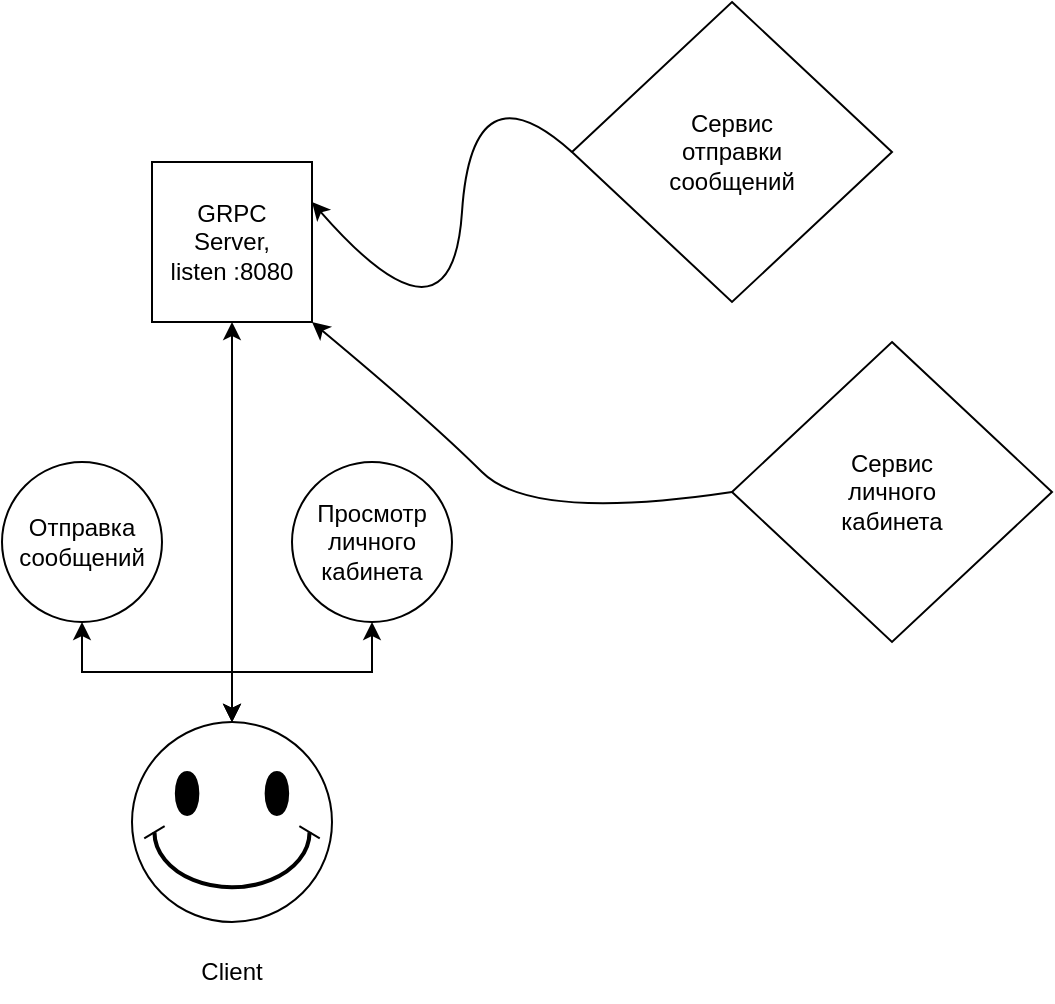 <mxfile version="15.5.8" type="device"><diagram id="AYBeTIMMwwulKxudIdl6" name="Page-1"><mxGraphModel dx="946" dy="518" grid="1" gridSize="10" guides="1" tooltips="1" connect="1" arrows="1" fold="1" page="1" pageScale="1" pageWidth="850" pageHeight="1100" math="0" shadow="0"><root><mxCell id="0"/><mxCell id="1" parent="0"/><mxCell id="PbD_MzsAP4nsqE3BiJ3y-1" value="" style="whiteSpace=wrap;html=1;aspect=fixed;" vertex="1" parent="1"><mxGeometry x="100" y="100" width="80" height="80" as="geometry"/></mxCell><mxCell id="PbD_MzsAP4nsqE3BiJ3y-2" value="GRPC Server, listen :8080" style="text;html=1;strokeColor=none;fillColor=none;align=center;verticalAlign=middle;whiteSpace=wrap;rounded=0;" vertex="1" parent="1"><mxGeometry x="105" y="117.5" width="70" height="45" as="geometry"/></mxCell><mxCell id="PbD_MzsAP4nsqE3BiJ3y-16" style="edgeStyle=orthogonalEdgeStyle;rounded=0;orthogonalLoop=1;jettySize=auto;html=1;entryX=0.5;entryY=1;entryDx=0;entryDy=0;startArrow=classic;startFill=1;" edge="1" parent="1" source="PbD_MzsAP4nsqE3BiJ3y-4" target="PbD_MzsAP4nsqE3BiJ3y-13"><mxGeometry relative="1" as="geometry"/></mxCell><mxCell id="PbD_MzsAP4nsqE3BiJ3y-17" style="edgeStyle=orthogonalEdgeStyle;rounded=0;orthogonalLoop=1;jettySize=auto;html=1;entryX=0.5;entryY=1;entryDx=0;entryDy=0;startArrow=classic;startFill=1;" edge="1" parent="1" source="PbD_MzsAP4nsqE3BiJ3y-4" target="PbD_MzsAP4nsqE3BiJ3y-14"><mxGeometry relative="1" as="geometry"/></mxCell><mxCell id="PbD_MzsAP4nsqE3BiJ3y-4" value="" style="verticalLabelPosition=bottom;verticalAlign=top;html=1;shape=mxgraph.basic.smiley" vertex="1" parent="1"><mxGeometry x="90" y="380" width="100" height="100" as="geometry"/></mxCell><mxCell id="PbD_MzsAP4nsqE3BiJ3y-5" value="Client" style="text;html=1;strokeColor=none;fillColor=none;align=center;verticalAlign=middle;whiteSpace=wrap;rounded=0;" vertex="1" parent="1"><mxGeometry x="110" y="490" width="60" height="30" as="geometry"/></mxCell><mxCell id="PbD_MzsAP4nsqE3BiJ3y-7" value="" style="rhombus;whiteSpace=wrap;html=1;" vertex="1" parent="1"><mxGeometry x="310" y="20" width="160" height="150" as="geometry"/></mxCell><mxCell id="PbD_MzsAP4nsqE3BiJ3y-8" value="Сервис отправки сообщений" style="text;html=1;strokeColor=none;fillColor=none;align=center;verticalAlign=middle;whiteSpace=wrap;rounded=0;" vertex="1" parent="1"><mxGeometry x="360" y="80" width="60" height="30" as="geometry"/></mxCell><mxCell id="PbD_MzsAP4nsqE3BiJ3y-9" value="" style="rhombus;whiteSpace=wrap;html=1;" vertex="1" parent="1"><mxGeometry x="390" y="190" width="160" height="150" as="geometry"/></mxCell><mxCell id="PbD_MzsAP4nsqE3BiJ3y-10" value="Сервис личного кабинета" style="text;html=1;strokeColor=none;fillColor=none;align=center;verticalAlign=middle;whiteSpace=wrap;rounded=0;" vertex="1" parent="1"><mxGeometry x="440" y="250" width="60" height="30" as="geometry"/></mxCell><mxCell id="PbD_MzsAP4nsqE3BiJ3y-11" value="" style="curved=1;endArrow=classic;html=1;rounded=0;exitX=0;exitY=0.5;exitDx=0;exitDy=0;entryX=1;entryY=0.25;entryDx=0;entryDy=0;" edge="1" parent="1" source="PbD_MzsAP4nsqE3BiJ3y-7" target="PbD_MzsAP4nsqE3BiJ3y-1"><mxGeometry width="50" height="50" relative="1" as="geometry"><mxPoint x="250" y="250" as="sourcePoint"/><mxPoint x="300" y="200" as="targetPoint"/><Array as="points"><mxPoint x="260" y="50"/><mxPoint x="250" y="200"/></Array></mxGeometry></mxCell><mxCell id="PbD_MzsAP4nsqE3BiJ3y-12" value="" style="curved=1;endArrow=classic;html=1;rounded=0;entryX=1;entryY=1;entryDx=0;entryDy=0;exitX=0;exitY=0.5;exitDx=0;exitDy=0;" edge="1" parent="1" source="PbD_MzsAP4nsqE3BiJ3y-9" target="PbD_MzsAP4nsqE3BiJ3y-1"><mxGeometry width="50" height="50" relative="1" as="geometry"><mxPoint x="240" y="280" as="sourcePoint"/><mxPoint x="290" y="230" as="targetPoint"/><Array as="points"><mxPoint x="290" y="280"/><mxPoint x="240" y="230"/></Array></mxGeometry></mxCell><mxCell id="PbD_MzsAP4nsqE3BiJ3y-13" value="Отправка сообщений" style="ellipse;whiteSpace=wrap;html=1;aspect=fixed;" vertex="1" parent="1"><mxGeometry x="25" y="250" width="80" height="80" as="geometry"/></mxCell><mxCell id="PbD_MzsAP4nsqE3BiJ3y-14" value="Просмотр личного кабинета" style="ellipse;whiteSpace=wrap;html=1;aspect=fixed;" vertex="1" parent="1"><mxGeometry x="170" y="250" width="80" height="80" as="geometry"/></mxCell><mxCell id="PbD_MzsAP4nsqE3BiJ3y-15" value="" style="endArrow=classic;startArrow=classic;html=1;rounded=0;entryX=0.5;entryY=1;entryDx=0;entryDy=0;exitX=0.5;exitY=0;exitDx=0;exitDy=0;exitPerimeter=0;" edge="1" parent="1" source="PbD_MzsAP4nsqE3BiJ3y-4" target="PbD_MzsAP4nsqE3BiJ3y-1"><mxGeometry width="50" height="50" relative="1" as="geometry"><mxPoint x="110" y="260" as="sourcePoint"/><mxPoint x="160" y="210" as="targetPoint"/></mxGeometry></mxCell></root></mxGraphModel></diagram></mxfile>